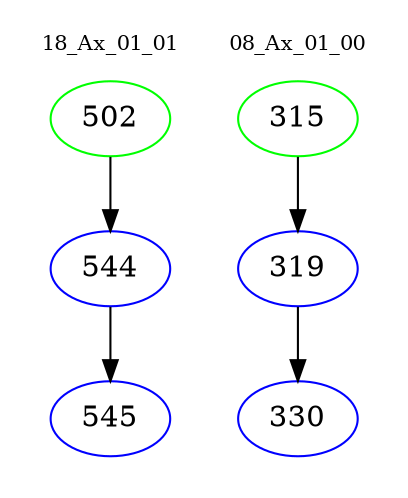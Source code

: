 digraph{
subgraph cluster_0 {
color = white
label = "18_Ax_01_01";
fontsize=10;
T0_502 [label="502", color="green"]
T0_502 -> T0_544 [color="black"]
T0_544 [label="544", color="blue"]
T0_544 -> T0_545 [color="black"]
T0_545 [label="545", color="blue"]
}
subgraph cluster_1 {
color = white
label = "08_Ax_01_00";
fontsize=10;
T1_315 [label="315", color="green"]
T1_315 -> T1_319 [color="black"]
T1_319 [label="319", color="blue"]
T1_319 -> T1_330 [color="black"]
T1_330 [label="330", color="blue"]
}
}
